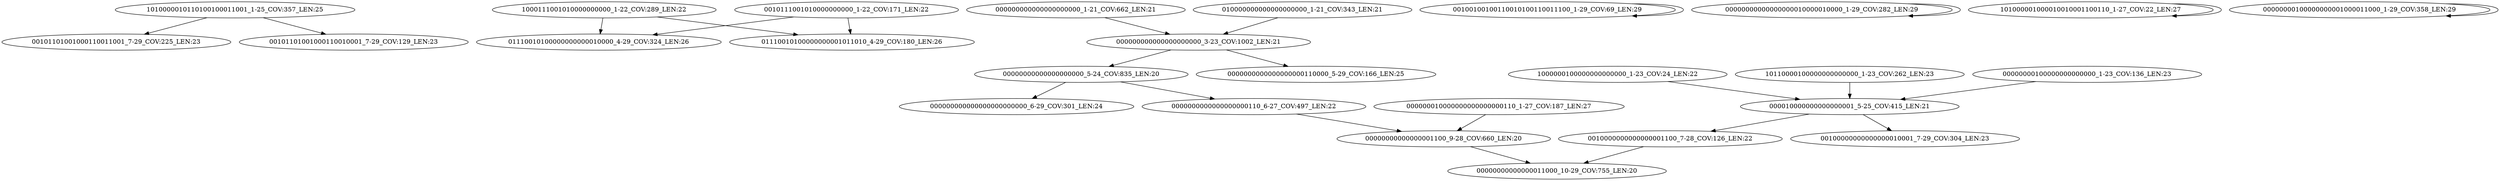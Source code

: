 digraph G {
    "1010000010110100100011001_1-25_COV:357_LEN:25" -> "00101101001000110011001_7-29_COV:225_LEN:23";
    "1010000010110100100011001_1-25_COV:357_LEN:25" -> "00101101001000110010001_7-29_COV:129_LEN:23";
    "1000111001010000000000_1-22_COV:289_LEN:22" -> "01110010100000000000010000_4-29_COV:324_LEN:26";
    "1000111001010000000000_1-22_COV:289_LEN:22" -> "01110010100000000001011010_4-29_COV:180_LEN:26";
    "0010000000000000001100_7-28_COV:126_LEN:22" -> "00000000000000011000_10-29_COV:755_LEN:20";
    "00100100100110010100110011100_1-29_COV:69_LEN:29" -> "00100100100110010100110011100_1-29_COV:69_LEN:29";
    "000010000000000000001_5-25_COV:415_LEN:21" -> "00100000000000000010001_7-29_COV:304_LEN:23";
    "000010000000000000001_5-25_COV:415_LEN:21" -> "0010000000000000001100_7-28_COV:126_LEN:22";
    "00000000000000000000_5-24_COV:835_LEN:20" -> "000000000000000000000000_6-29_COV:301_LEN:24";
    "00000000000000000000_5-24_COV:835_LEN:20" -> "0000000000000000000110_6-27_COV:497_LEN:22";
    "1000000100000000000000_1-23_COV:24_LEN:22" -> "000010000000000000001_5-25_COV:415_LEN:21";
    "0010111001010000000000_1-22_COV:171_LEN:22" -> "01110010100000000000010000_4-29_COV:324_LEN:26";
    "0010111001010000000000_1-22_COV:171_LEN:22" -> "01110010100000000001011010_4-29_COV:180_LEN:26";
    "00000000000000000010000010000_1-29_COV:282_LEN:29" -> "00000000000000000010000010000_1-29_COV:282_LEN:29";
    "10110000100000000000000_1-23_COV:262_LEN:23" -> "000010000000000000001_5-25_COV:415_LEN:21";
    "000000000000000000000_1-21_COV:662_LEN:21" -> "000000000000000000000_3-23_COV:1002_LEN:21";
    "00000000000000001100_9-28_COV:660_LEN:20" -> "00000000000000011000_10-29_COV:755_LEN:20";
    "101000001000010010001100110_1-27_COV:22_LEN:27" -> "101000001000010010001100110_1-27_COV:22_LEN:27";
    "00000000100000000001000011000_1-29_COV:358_LEN:29" -> "00000000100000000001000011000_1-29_COV:358_LEN:29";
    "000000000000000000000_3-23_COV:1002_LEN:21" -> "0000000000000000000110000_5-29_COV:166_LEN:25";
    "000000000000000000000_3-23_COV:1002_LEN:21" -> "00000000000000000000_5-24_COV:835_LEN:20";
    "000000010000000000000000110_1-27_COV:187_LEN:27" -> "00000000000000001100_9-28_COV:660_LEN:20";
    "00000000100000000000000_1-23_COV:136_LEN:23" -> "000010000000000000001_5-25_COV:415_LEN:21";
    "010000000000000000000_1-21_COV:343_LEN:21" -> "000000000000000000000_3-23_COV:1002_LEN:21";
    "0000000000000000000110_6-27_COV:497_LEN:22" -> "00000000000000001100_9-28_COV:660_LEN:20";
}
